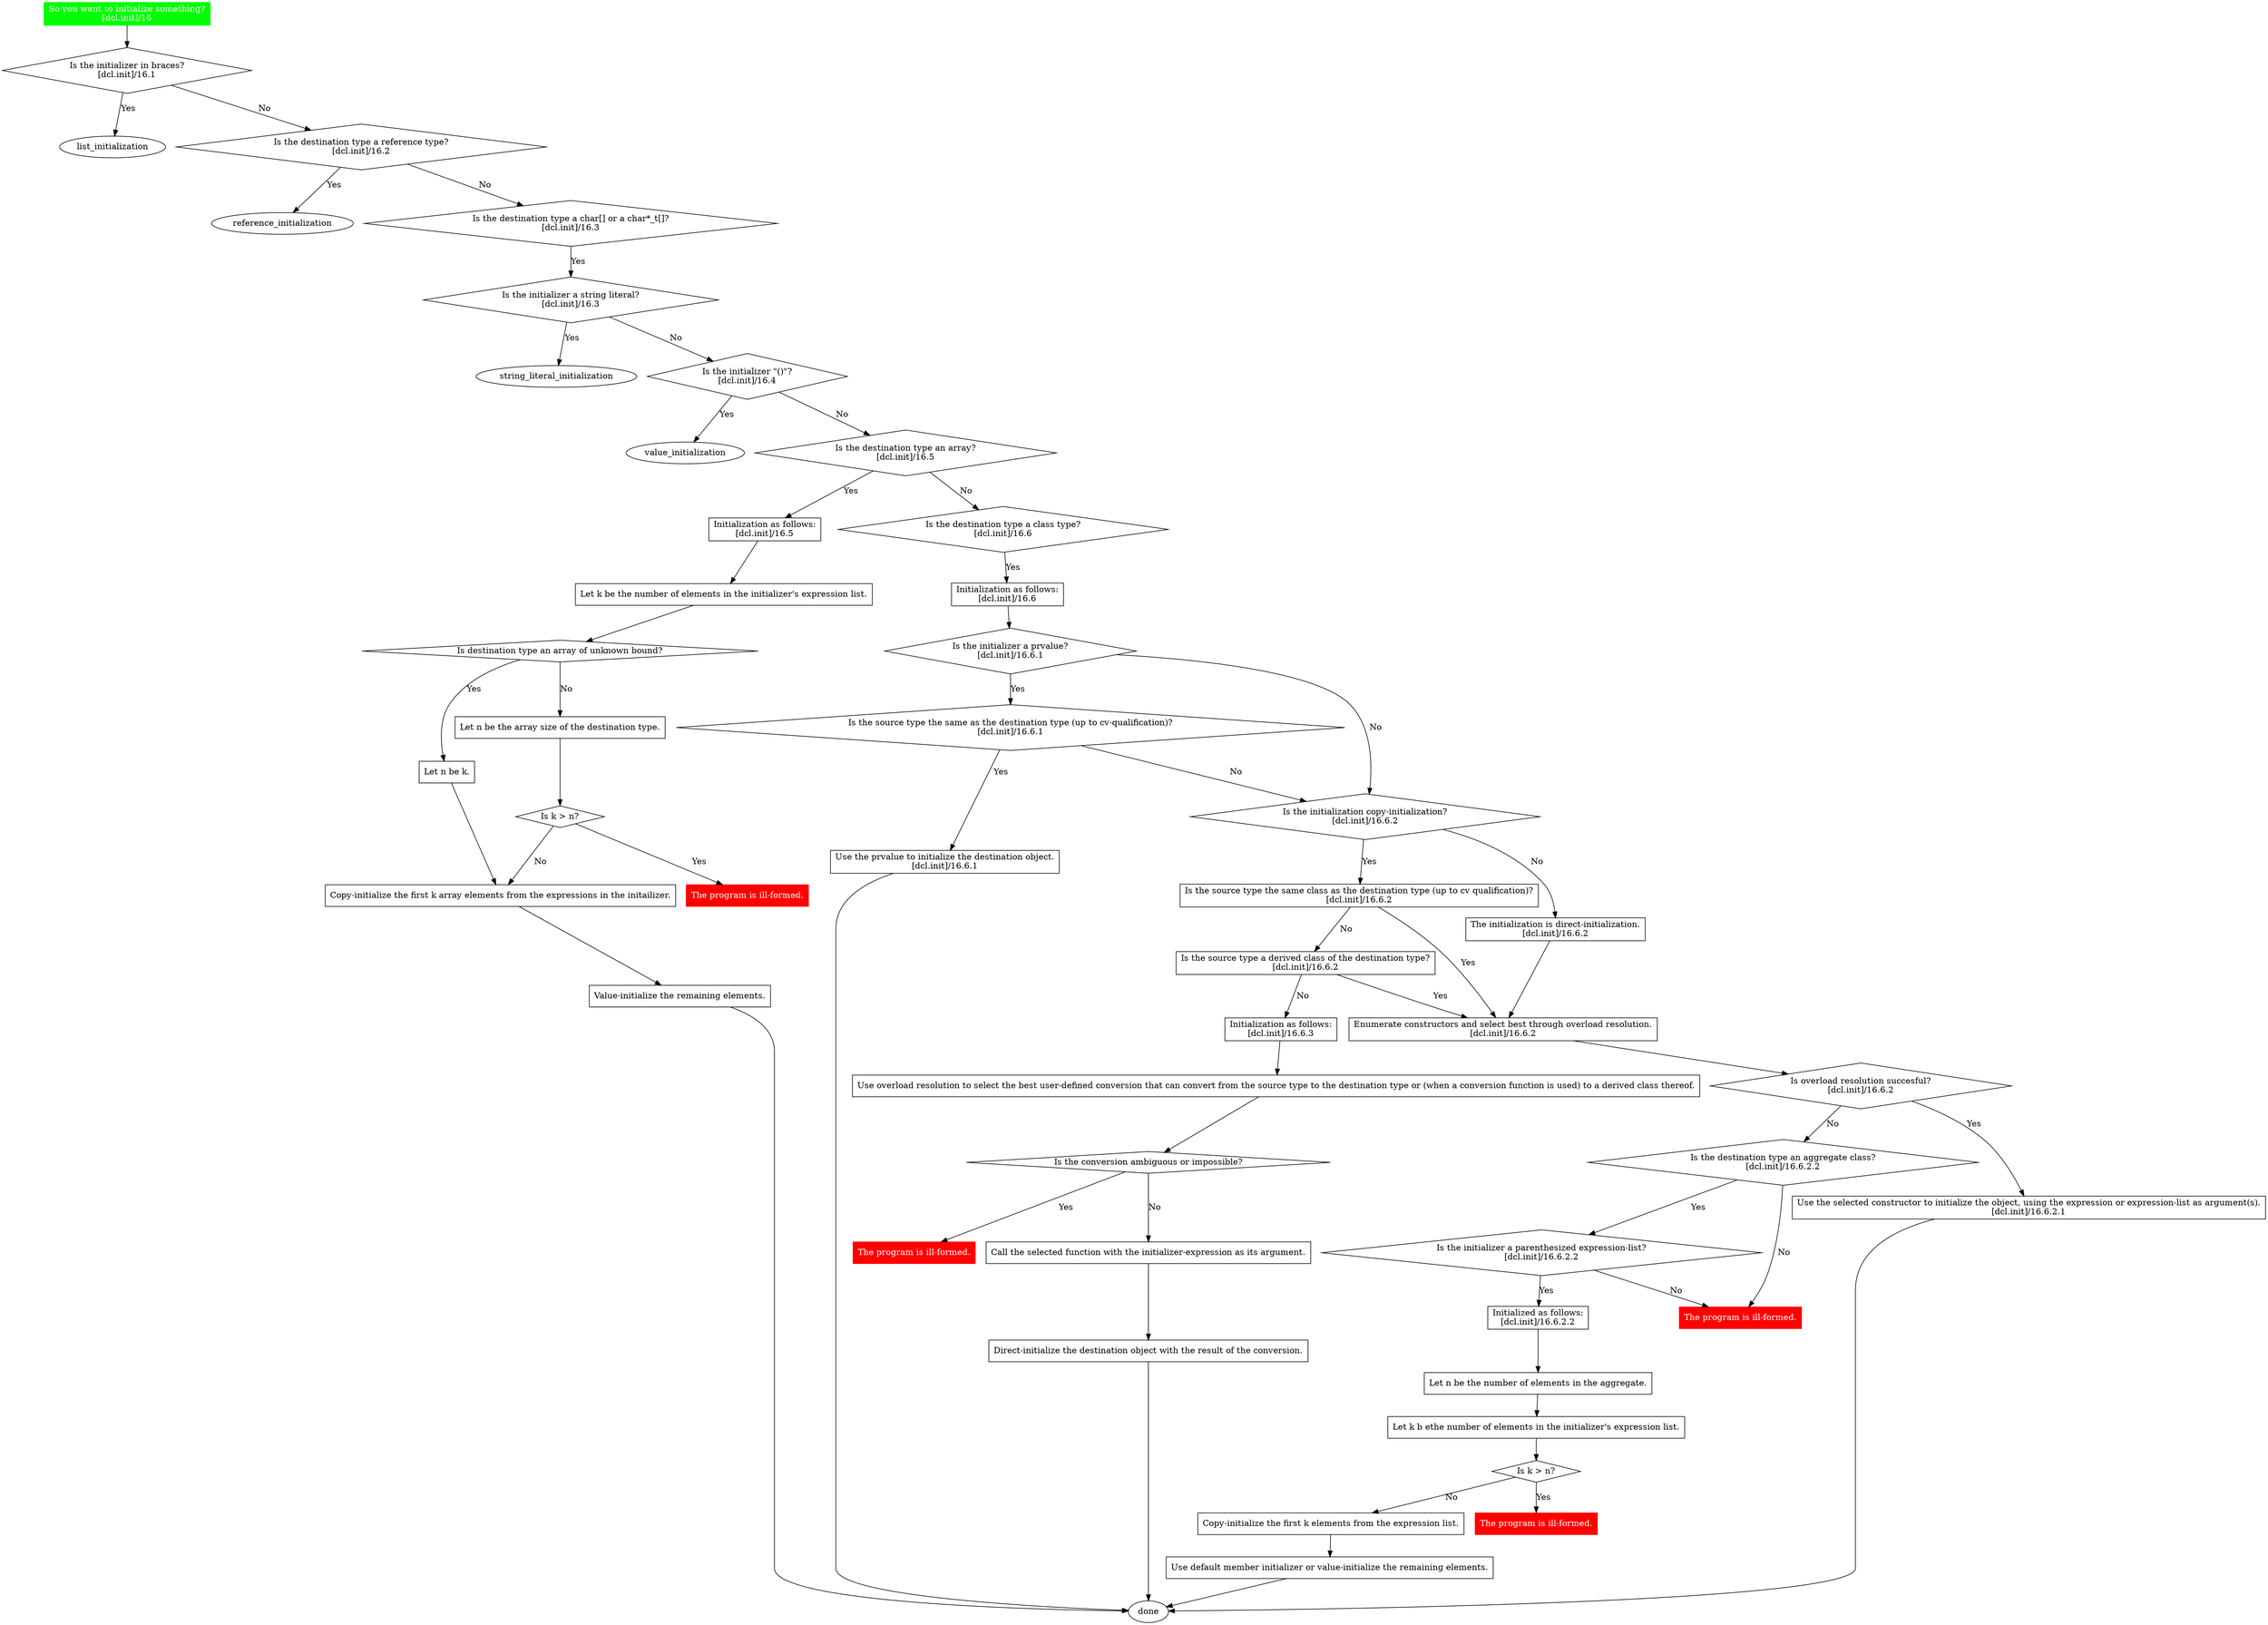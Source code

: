 digraph initialization {
    start [label="So you want to initialize something?\n[dcl.init]/16", style=filled, fillcolor=green, shape=box, color=green, fontcolor=white]
        start -> is_braced

    is_braced [label="Is the initializer in braces?\n[dcl.init]/16.1", shape=diamond]
        is_braced -> list_initialization [label="Yes"]
        is_braced -> is_dest_reference [label="No"]
    
    is_dest_reference [label="Is the destination type a reference type?\n[dcl.init]/16.2", shape=diamond]
        is_dest_reference -> reference_initialization [label="Yes"]
        is_dest_reference -> is_char_arr_init [label="No"]
    
    is_char_arr_init [label="Is the destination type a char[] or a char*_t[]?\n[dcl.init]/16.3", shape=diamond]
        is_char_arr_init -> is_char_arr_literal_init [label="Yes"]
    
    is_char_arr_literal_init [label="Is the initializer a string literal?\n[dcl.init]/16.3", shape=diamond]
        is_char_arr_literal_init -> string_literal_initialization [label="Yes"]
        is_char_arr_literal_init -> is_initializer_empty_parens [label="No"]

    is_initializer_empty_parens [label="Is the initializer \"()\"?\n[dcl.init]/16.4", shape=diamond]
        is_initializer_empty_parens -> value_initialization [label="Yes"]
        is_initializer_empty_parens -> is_dest_array [label="No"]

    is_dest_array[label="Is the destination type an array?\n[dcl.init]/16.5", shape=diamond]
        is_dest_array -> array_initialization_head [label="Yes"]
        is_dest_array -> is_dest_class_type [label="No"]

    subgraph array_initialization {
        array_initialization_head [label="Initialization as follows:\n[dcl.init]/16.5", shape=box]
            array_initialization_head -> array_k_definition
        
        array_k_definition [label="Let k be the number of elements in the initializer's expression list.", shape=box]
            array_k_definition -> array_is_unsized

        array_is_unsized [label = "Is destination type an array of unknown bound?", shape=diamond]
            array_is_unsized -> array_unsized_n_defn [label = "Yes"]
            array_is_unsized -> array_sized_n_defn [label = "No"]
        
        array_unsized_n_defn [label = "Let n be k.", shape=box]
            array_unsized_n_defn -> array_initialize_first_k

        array_sized_n_defn [label = "Let n be the array size of the destination type.", shape=box]
            array_sized_n_defn -> array_k_gt_n

        array_k_gt_n [label = "Is k > n?", shape=diamond]
            array_k_gt_n -> array_k_gt_n_ill_formed [label = "Yes"]
            array_k_gt_n -> array_initialize_first_k [label = "No"]    

        array_k_gt_n_ill_formed [label = "The program is ill-formed.", shape=box, style=filled, color=red, fontcolor=white]

        array_initialize_first_k [label = "Copy-initialize the first k array elements from the expressions in the initailizer.", shape=box]
            array_initialize_first_k -> array_initialize_rest

        array_initialize_rest [label = "Value-initialize the remaining elements.", shape=box]
            array_initialize_rest -> done
    }

    is_dest_class_type [label="Is the destination type a class type?\n[dcl.init]/16.6", shape=diamond]
        is_dest_class_type -> class_dest_initialization_head [label="Yes"]

    subgraph class_dest_initialization {
        class_dest_initialization_head [label="Initialization as follows:\n[dcl.init]/16.6", shape=box]
            class_dest_initialization_head -> class_is_initializer_prvalue

        class_is_initializer_prvalue [label="Is the initializer a prvalue?\n[dcl.init]/16.6.1", shape=diamond]
            class_is_initializer_prvalue -> class_is_initializer_prvalue_same_class [label="Yes"]
            class_is_initializer_prvalue -> class_is_copy_init [label="No"]

        class_is_initializer_prvalue_same_class [label="Is the source type the same as the destination type (up to cv-qualification)?\n[dcl.init]/16.6.1", shape=diamond]
            class_is_initializer_prvalue_same_class -> class_initialize_by_prvalue [label="Yes"]
            class_is_initializer_prvalue_same_class -> class_is_copy_init [label="No"]

        class_initialize_by_prvalue [label="Use the prvalue to initialize the destination object.\n[dcl.init]/16.6.1", shape=box]
            class_initialize_by_prvalue -> done

        class_is_copy_init [label="Is the initialization copy-initialization?\n[dcl.init]/16.6.2", shape=diamond]
            class_is_copy_init -> class_is_copy_init_same_class [label="Yes"]
            class_is_copy_init -> class_is_direct_init [label="No"]
        
        class_is_copy_init_same_class [label="Is the source type the same class as the destination type (up to cv qualification)?\n[dcl.init]/16.6.2", shape=box]
            class_is_copy_init_same_class -> class_consider_constructors [label="Yes"]
            class_is_copy_init_same_class -> class_is_copy_init_derived_class [label="No"]

        class_is_copy_init_derived_class [label="Is the source type a derived class of the destination type?\n[dcl.init]/16.6.2", shape=box]
            class_is_copy_init_derived_class -> class_consider_constructors [label="Yes"]
            class_is_copy_init_derived_class -> class_user_defined_conv_head [label="No"]

        class_is_direct_init [label="The initialization is direct-initialization.\n[dcl.init]/16.6.2", shape=box]
            class_is_direct_init -> class_consider_constructors

        class_consider_constructors [label="Enumerate constructors and select best through overload resolution.\n[dcl.init]/16.6.2", shape=box]
            class_consider_constructors -> class_constructors_is_resolution_successful

        class_constructors_is_resolution_successful [label="Is overload resolution succesful?\n[dcl.init]/16.6.2", shape=diamond]
            class_constructors_is_resolution_successful -> class_constructors_use_selected [label="Yes"]
            class_constructors_is_resolution_successful -> class_is_aggregate [label="No"]

        class_constructors_use_selected [label="Use the selected constructor to initialize the object, using the expression or expression-list as argument(s).\n[dcl.init]/16.6.2.1", shape=box]
            class_constructors_use_selected -> done

        class_is_aggregate [label="Is the destination type an aggregate class?\n[dcl.init]/16.6.2.2", shape=diamond]
            class_is_aggregate -> class_aggregate_is_initializer_expr_list [label="Yes"]
            class_is_aggregate -> class_ill_formed [label="No"]

        class_aggregate_is_initializer_expr_list [label="Is the initializer a parenthesized expression-list?\n[dcl.init]/16.6.2.2", shape=diamond]
            class_aggregate_is_initializer_expr_list -> class_aggregate_paren_init_head [label="Yes"]
            class_aggregate_is_initializer_expr_list -> class_ill_formed [label="No"]

        class_ill_formed [label = "The program is ill-formed.", shape=box, style=filled, color=red, fontcolor=white]

        subgraph class_aggregate_paren_init {
            class_aggregate_paren_init_head [label="Initialized as follows:\n[dcl.init]/16.6.2.2", shape=box]
                class_aggregate_paren_init_head -> class_aggregate_paren_n_defn

            class_aggregate_paren_n_defn [label="Let n be the number of elements in the aggregate.", shape=box]
                class_aggregate_paren_n_defn -> class_aggregate_paren_k_defn

            class_aggregate_paren_k_defn [label="Let k b ethe number of elements in the initializer's expression list.", shape=box]
                class_aggregate_paren_k_defn -> class_aggregate_paren_is_k_gt_n

            class_aggregate_paren_is_k_gt_n [label="Is k > n?", shape=diamond]
                class_aggregate_paren_is_k_gt_n -> class_aggregate_paren_ill_formed [label="Yes"]
                class_aggregate_paren_is_k_gt_n -> class_aggregate_paren_initialize_first_k [label="No"]

            class_aggregate_paren_initialize_first_k [label="Copy-initialize the first k elements from the expression list.", shape=box]
                class_aggregate_paren_initialize_first_k -> class_aggregate_paren_initialize_rest

            class_aggregate_paren_initialize_rest [label="Use default member initializer or value-initialize the remaining elements.", shape=box]
                class_aggregate_paren_initialize_rest -> done

            class_aggregate_paren_ill_formed [label = "The program is ill-formed.", shape=box, style=filled, color=red, fontcolor=white]
        }

        subgraph class_user_defined_conv {
            class_user_defined_conv_head [label = "Initialization as follows:\n[dcl.init]/16.6.3", shape=box]
                class_user_defined_conv_head -> class_user_defined_conv_overload_resolution

            class_user_defined_conv_overload_resolution [label="Use overload resolution to select the best user-defined conversion that can convert from the source type to the destination type or (when a conversion function is used) to a derived class thereof.", shape=box]
                class_user_defined_conv_overload_resolution -> class_user_defined_conv_is_possible
            
            class_user_defined_conv_is_possible [label="Is the conversion ambiguous or impossible?", shape=diamond]
                class_user_defined_conv_is_possible -> class_user_defined_conv_ill_formed [label="Yes"]
                class_user_defined_conv_is_possible -> class_user_defined_conv_do_conversion [label="No"]

            class_user_defined_conv_do_conversion [label = "Call the selected function with the initializer-expression as its argument.", shape=box]
                class_user_defined_conv_do_conversion -> class_user_defined_conv_initialize

            class_user_defined_conv_initialize [label="Direct-initialize the destination object with the result of the conversion.", shape=box]
                class_user_defined_conv_initialize -> done

            class_user_defined_conv_ill_formed [label = "The program is ill-formed.", shape=box, style=filled, color=red, fontcolor=white]
        }
    }
}
